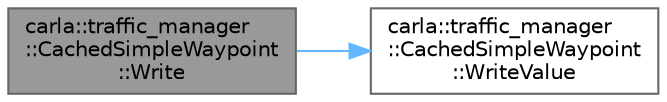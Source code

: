 digraph "carla::traffic_manager::CachedSimpleWaypoint::Write"
{
 // INTERACTIVE_SVG=YES
 // LATEX_PDF_SIZE
  bgcolor="transparent";
  edge [fontname=Helvetica,fontsize=10,labelfontname=Helvetica,labelfontsize=10];
  node [fontname=Helvetica,fontsize=10,shape=box,height=0.2,width=0.4];
  rankdir="LR";
  Node1 [id="Node000001",label="carla::traffic_manager\l::CachedSimpleWaypoint\l::Write",height=0.2,width=0.4,color="gray40", fillcolor="grey60", style="filled", fontcolor="black",tooltip=" "];
  Node1 -> Node2 [id="edge1_Node000001_Node000002",color="steelblue1",style="solid",tooltip=" "];
  Node2 [id="Node000002",label="carla::traffic_manager\l::CachedSimpleWaypoint\l::WriteValue",height=0.2,width=0.4,color="grey40", fillcolor="white", style="filled",URL="$df/d1a/classcarla_1_1traffic__manager_1_1CachedSimpleWaypoint.html#abc2d520f697acb554793f2267169d56a",tooltip=" "];
}
